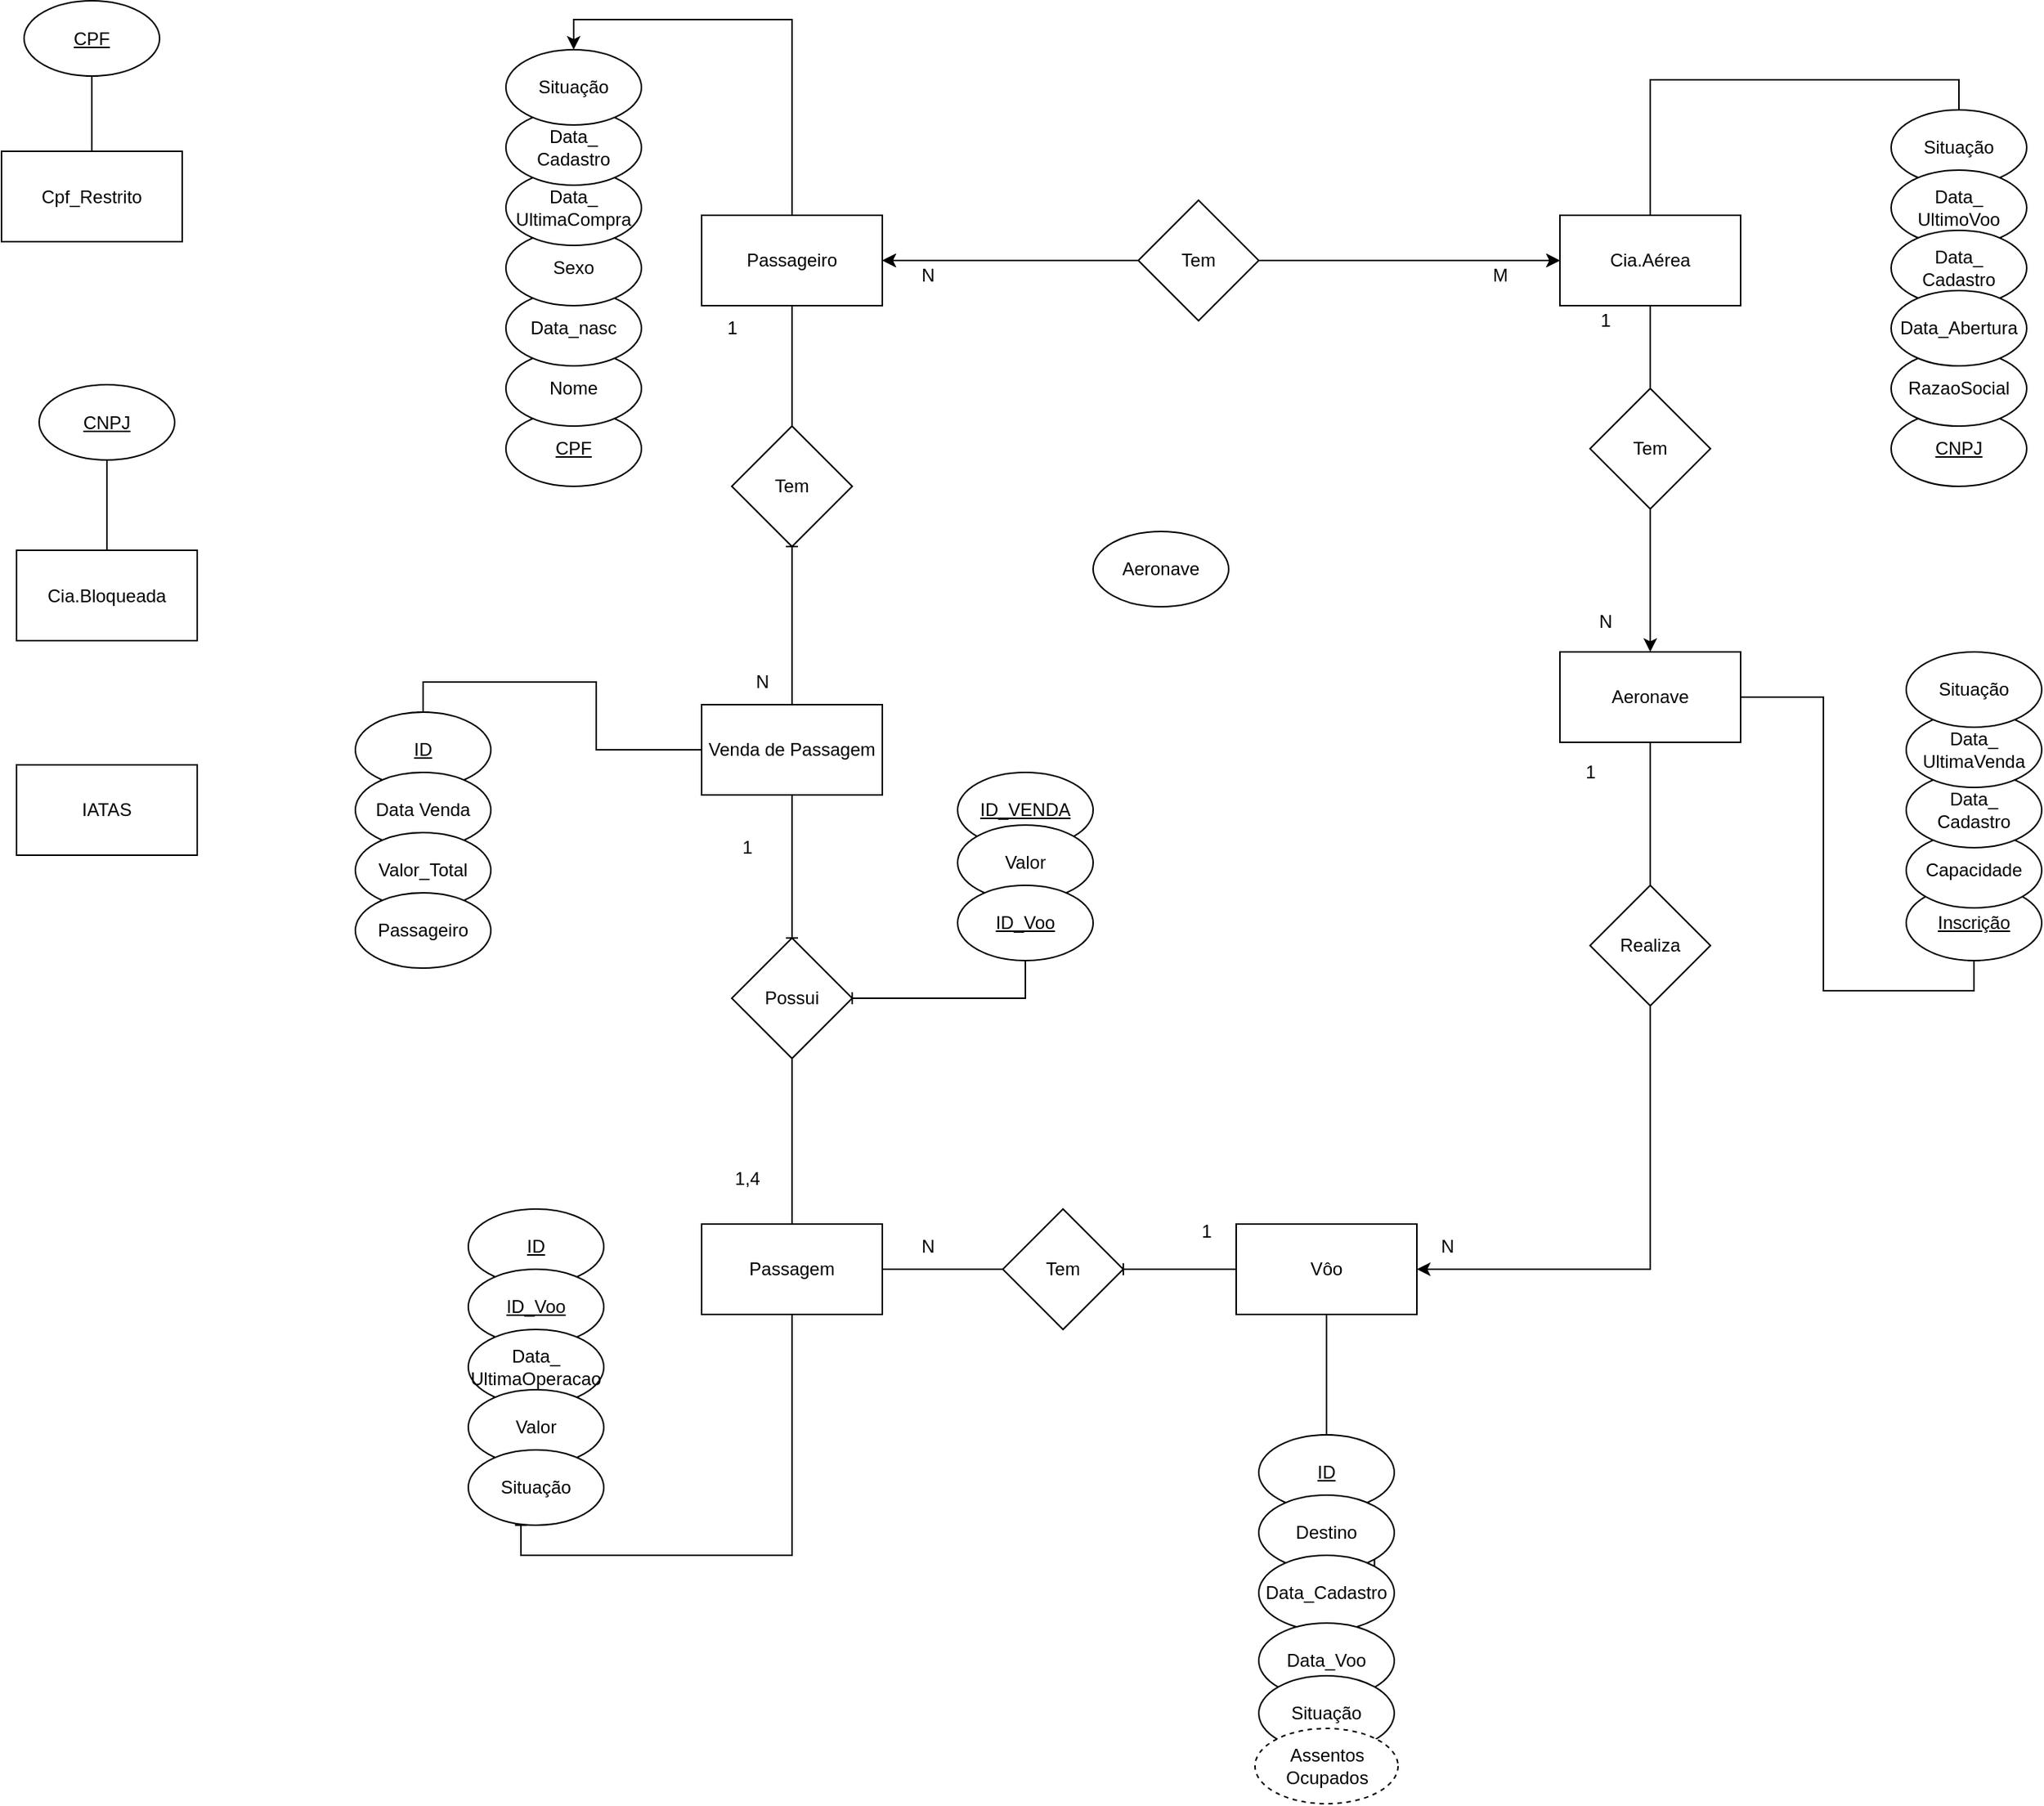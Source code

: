 <mxfile version="20.3.6" type="device"><diagram id="R2lEEEUBdFMjLlhIrx00" name="Page-1"><mxGraphModel dx="2007" dy="1689" grid="1" gridSize="10" guides="1" tooltips="1" connect="1" arrows="1" fold="1" page="1" pageScale="1" pageWidth="850" pageHeight="1100" math="0" shadow="0" extFonts="Permanent Marker^https://fonts.googleapis.com/css?family=Permanent+Marker"><root><mxCell id="0"/><mxCell id="1" parent="0"/><mxCell id="EoNdyPsXs5JRPrB6syVp-44" value="&lt;u&gt;ID&lt;/u&gt;" style="ellipse;whiteSpace=wrap;html=1;" vertex="1" parent="1"><mxGeometry x="-320" y="360" width="90" height="50" as="geometry"/></mxCell><mxCell id="EoNdyPsXs5JRPrB6syVp-45" value="Data Venda" style="ellipse;whiteSpace=wrap;html=1;" vertex="1" parent="1"><mxGeometry x="-320" y="400" width="90" height="50" as="geometry"/></mxCell><mxCell id="EoNdyPsXs5JRPrB6syVp-47" value="Valor_Total" style="ellipse;whiteSpace=wrap;html=1;" vertex="1" parent="1"><mxGeometry x="-320" y="440" width="90" height="50" as="geometry"/></mxCell><mxCell id="EoNdyPsXs5JRPrB6syVp-46" value="Passageiro" style="ellipse;whiteSpace=wrap;html=1;" vertex="1" parent="1"><mxGeometry x="-320" y="480" width="90" height="50" as="geometry"/></mxCell><mxCell id="EoNdyPsXs5JRPrB6syVp-51" style="edgeStyle=orthogonalEdgeStyle;rounded=0;orthogonalLoop=1;jettySize=auto;html=1;exitX=0.5;exitY=0;exitDx=0;exitDy=0;entryX=0.5;entryY=0;entryDx=0;entryDy=0;endArrow=baseDash;endFill=0;" edge="1" parent="1" source="EoNdyPsXs5JRPrB6syVp-19" target="EoNdyPsXs5JRPrB6syVp-2"><mxGeometry relative="1" as="geometry"/></mxCell><mxCell id="EoNdyPsXs5JRPrB6syVp-19" value="Situação" style="ellipse;whiteSpace=wrap;html=1;" vertex="1" parent="1"><mxGeometry x="700" y="-40" width="90" height="50" as="geometry"/></mxCell><mxCell id="EoNdyPsXs5JRPrB6syVp-17" value="Data_&lt;br&gt;UltimoVoo" style="ellipse;whiteSpace=wrap;html=1;" vertex="1" parent="1"><mxGeometry x="700" width="90" height="50" as="geometry"/></mxCell><mxCell id="EoNdyPsXs5JRPrB6syVp-18" value="Data_&lt;br&gt;Cadastro" style="ellipse;whiteSpace=wrap;html=1;" vertex="1" parent="1"><mxGeometry x="700" y="40" width="90" height="50" as="geometry"/></mxCell><mxCell id="EoNdyPsXs5JRPrB6syVp-54" style="edgeStyle=orthogonalEdgeStyle;rounded=0;orthogonalLoop=1;jettySize=auto;html=1;exitX=1;exitY=0.5;exitDx=0;exitDy=0;entryX=0.5;entryY=1;entryDx=0;entryDy=0;endArrow=baseDash;endFill=0;" edge="1" parent="1" source="EoNdyPsXs5JRPrB6syVp-1" target="EoNdyPsXs5JRPrB6syVp-21"><mxGeometry relative="1" as="geometry"/></mxCell><mxCell id="EoNdyPsXs5JRPrB6syVp-55" style="edgeStyle=orthogonalEdgeStyle;rounded=0;orthogonalLoop=1;jettySize=auto;html=1;exitX=0.5;exitY=1;exitDx=0;exitDy=0;entryX=1;entryY=0.5;entryDx=0;entryDy=0;startArrow=none;" edge="1" parent="1" source="EoNdyPsXs5JRPrB6syVp-77" target="EoNdyPsXs5JRPrB6syVp-30"><mxGeometry relative="1" as="geometry"/></mxCell><mxCell id="EoNdyPsXs5JRPrB6syVp-1" value="Aeronave" style="rounded=0;whiteSpace=wrap;html=1;" vertex="1" parent="1"><mxGeometry x="480" y="320" width="120" height="60" as="geometry"/></mxCell><mxCell id="EoNdyPsXs5JRPrB6syVp-53" style="edgeStyle=orthogonalEdgeStyle;rounded=0;orthogonalLoop=1;jettySize=auto;html=1;exitX=0.5;exitY=1;exitDx=0;exitDy=0;" edge="1" parent="1" source="EoNdyPsXs5JRPrB6syVp-2" target="EoNdyPsXs5JRPrB6syVp-1"><mxGeometry relative="1" as="geometry"/></mxCell><mxCell id="EoNdyPsXs5JRPrB6syVp-2" value="Cia.Aérea" style="rounded=0;whiteSpace=wrap;html=1;" vertex="1" parent="1"><mxGeometry x="480" y="30" width="120" height="60" as="geometry"/></mxCell><mxCell id="EoNdyPsXs5JRPrB6syVp-52" style="edgeStyle=orthogonalEdgeStyle;rounded=0;orthogonalLoop=1;jettySize=auto;html=1;exitX=0.5;exitY=0;exitDx=0;exitDy=0;entryX=0.5;entryY=0;entryDx=0;entryDy=0;" edge="1" parent="1" source="EoNdyPsXs5JRPrB6syVp-4" target="EoNdyPsXs5JRPrB6syVp-11"><mxGeometry relative="1" as="geometry"/></mxCell><mxCell id="EoNdyPsXs5JRPrB6syVp-4" value="Passageiro" style="rounded=0;whiteSpace=wrap;html=1;" vertex="1" parent="1"><mxGeometry x="-90" y="30" width="120" height="60" as="geometry"/></mxCell><mxCell id="EoNdyPsXs5JRPrB6syVp-8" value="&lt;u&gt;CPF&lt;/u&gt;" style="ellipse;whiteSpace=wrap;html=1;" vertex="1" parent="1"><mxGeometry x="-220" y="160" width="90" height="50" as="geometry"/></mxCell><mxCell id="EoNdyPsXs5JRPrB6syVp-9" value="Nome" style="ellipse;whiteSpace=wrap;html=1;" vertex="1" parent="1"><mxGeometry x="-220" y="120" width="90" height="50" as="geometry"/></mxCell><mxCell id="EoNdyPsXs5JRPrB6syVp-7" value="Data_nasc" style="ellipse;whiteSpace=wrap;html=1;" vertex="1" parent="1"><mxGeometry x="-220" y="80" width="90" height="50" as="geometry"/></mxCell><mxCell id="EoNdyPsXs5JRPrB6syVp-6" value="Sexo" style="ellipse;whiteSpace=wrap;html=1;" vertex="1" parent="1"><mxGeometry x="-220" y="40" width="90" height="50" as="geometry"/></mxCell><mxCell id="EoNdyPsXs5JRPrB6syVp-5" value="Data_&lt;br&gt;UltimaCompra" style="ellipse;whiteSpace=wrap;html=1;" vertex="1" parent="1"><mxGeometry x="-220" width="90" height="50" as="geometry"/></mxCell><mxCell id="EoNdyPsXs5JRPrB6syVp-10" value="Data_&lt;br&gt;Cadastro" style="ellipse;whiteSpace=wrap;html=1;" vertex="1" parent="1"><mxGeometry x="-220" y="-40" width="90" height="50" as="geometry"/></mxCell><mxCell id="EoNdyPsXs5JRPrB6syVp-11" value="Situação" style="ellipse;whiteSpace=wrap;html=1;" vertex="1" parent="1"><mxGeometry x="-220" y="-80" width="90" height="50" as="geometry"/></mxCell><mxCell id="EoNdyPsXs5JRPrB6syVp-14" value="&lt;u&gt;CNPJ&lt;/u&gt;" style="ellipse;whiteSpace=wrap;html=1;" vertex="1" parent="1"><mxGeometry x="700" y="160" width="90" height="50" as="geometry"/></mxCell><mxCell id="EoNdyPsXs5JRPrB6syVp-15" value="RazaoSocial" style="ellipse;whiteSpace=wrap;html=1;" vertex="1" parent="1"><mxGeometry x="700" y="120" width="90" height="50" as="geometry"/></mxCell><mxCell id="EoNdyPsXs5JRPrB6syVp-16" value="Data_Abertura" style="ellipse;whiteSpace=wrap;html=1;" vertex="1" parent="1"><mxGeometry x="700" y="80" width="90" height="50" as="geometry"/></mxCell><mxCell id="EoNdyPsXs5JRPrB6syVp-21" value="&lt;u&gt;Inscrição&lt;/u&gt;" style="ellipse;whiteSpace=wrap;html=1;" vertex="1" parent="1"><mxGeometry x="710" y="475" width="90" height="50" as="geometry"/></mxCell><mxCell id="EoNdyPsXs5JRPrB6syVp-22" value="Capacidade" style="ellipse;whiteSpace=wrap;html=1;" vertex="1" parent="1"><mxGeometry x="710" y="440" width="90" height="50" as="geometry"/></mxCell><mxCell id="EoNdyPsXs5JRPrB6syVp-25" value="Data_&lt;br&gt;Cadastro" style="ellipse;whiteSpace=wrap;html=1;" vertex="1" parent="1"><mxGeometry x="710" y="400" width="90" height="50" as="geometry"/></mxCell><mxCell id="EoNdyPsXs5JRPrB6syVp-24" value="Data_&lt;br&gt;UltimaVenda" style="ellipse;whiteSpace=wrap;html=1;" vertex="1" parent="1"><mxGeometry x="710" y="360" width="90" height="50" as="geometry"/></mxCell><mxCell id="EoNdyPsXs5JRPrB6syVp-26" value="Situação" style="ellipse;whiteSpace=wrap;html=1;" vertex="1" parent="1"><mxGeometry x="710" y="320" width="90" height="50" as="geometry"/></mxCell><mxCell id="EoNdyPsXs5JRPrB6syVp-118" style="edgeStyle=orthogonalEdgeStyle;rounded=0;orthogonalLoop=1;jettySize=auto;html=1;exitX=0.5;exitY=0;exitDx=0;exitDy=0;entryX=0.5;entryY=1;entryDx=0;entryDy=0;endArrow=baseDash;endFill=0;" edge="1" parent="1" source="EoNdyPsXs5JRPrB6syVp-28" target="EoNdyPsXs5JRPrB6syVp-29"><mxGeometry relative="1" as="geometry"/></mxCell><mxCell id="EoNdyPsXs5JRPrB6syVp-28" value="Cia.Bloqueada" style="rounded=0;whiteSpace=wrap;html=1;" vertex="1" parent="1"><mxGeometry x="-545" y="252.5" width="120" height="60" as="geometry"/></mxCell><mxCell id="EoNdyPsXs5JRPrB6syVp-29" value="&lt;u&gt;CNPJ&lt;/u&gt;" style="ellipse;whiteSpace=wrap;html=1;" vertex="1" parent="1"><mxGeometry x="-530" y="142.5" width="90" height="50" as="geometry"/></mxCell><mxCell id="EoNdyPsXs5JRPrB6syVp-57" style="edgeStyle=orthogonalEdgeStyle;rounded=0;orthogonalLoop=1;jettySize=auto;html=1;exitX=0.5;exitY=1;exitDx=0;exitDy=0;endArrow=baseDash;endFill=0;" edge="1" parent="1" source="EoNdyPsXs5JRPrB6syVp-30" target="EoNdyPsXs5JRPrB6syVp-31"><mxGeometry relative="1" as="geometry"/></mxCell><mxCell id="EoNdyPsXs5JRPrB6syVp-105" style="edgeStyle=orthogonalEdgeStyle;rounded=0;orthogonalLoop=1;jettySize=auto;html=1;exitX=0;exitY=0.5;exitDx=0;exitDy=0;entryX=1;entryY=0.5;entryDx=0;entryDy=0;endArrow=baseDash;endFill=0;" edge="1" parent="1" source="EoNdyPsXs5JRPrB6syVp-30" target="EoNdyPsXs5JRPrB6syVp-67"><mxGeometry relative="1" as="geometry"/></mxCell><mxCell id="EoNdyPsXs5JRPrB6syVp-30" value="Vôo" style="rounded=0;whiteSpace=wrap;html=1;" vertex="1" parent="1"><mxGeometry x="265" y="700" width="120" height="60" as="geometry"/></mxCell><mxCell id="EoNdyPsXs5JRPrB6syVp-31" value="&lt;u&gt;ID&lt;/u&gt;" style="ellipse;whiteSpace=wrap;html=1;" vertex="1" parent="1"><mxGeometry x="280" y="840" width="90" height="50" as="geometry"/></mxCell><mxCell id="EoNdyPsXs5JRPrB6syVp-56" style="edgeStyle=orthogonalEdgeStyle;rounded=0;orthogonalLoop=1;jettySize=auto;html=1;exitX=1;exitY=1;exitDx=0;exitDy=0;" edge="1" parent="1" source="EoNdyPsXs5JRPrB6syVp-32" target="EoNdyPsXs5JRPrB6syVp-35"><mxGeometry relative="1" as="geometry"/></mxCell><mxCell id="EoNdyPsXs5JRPrB6syVp-32" value="Destino" style="ellipse;whiteSpace=wrap;html=1;" vertex="1" parent="1"><mxGeometry x="280" y="880" width="90" height="50" as="geometry"/></mxCell><mxCell id="EoNdyPsXs5JRPrB6syVp-33" value="Aeronave" style="ellipse;whiteSpace=wrap;html=1;" vertex="1" parent="1"><mxGeometry x="170" y="240" width="90" height="50" as="geometry"/></mxCell><mxCell id="EoNdyPsXs5JRPrB6syVp-35" value="Data_Cadastro" style="ellipse;whiteSpace=wrap;html=1;" vertex="1" parent="1"><mxGeometry x="280" y="920" width="90" height="50" as="geometry"/></mxCell><mxCell id="EoNdyPsXs5JRPrB6syVp-69" style="edgeStyle=orthogonalEdgeStyle;rounded=0;orthogonalLoop=1;jettySize=auto;html=1;exitX=0.5;exitY=1;exitDx=0;exitDy=0;entryX=0.5;entryY=1;entryDx=0;entryDy=0;endArrow=baseDash;endFill=0;" edge="1" parent="1" source="EoNdyPsXs5JRPrB6syVp-37"><mxGeometry relative="1" as="geometry"><mxPoint x="-210" y="900" as="targetPoint"/><Array as="points"><mxPoint x="-30" y="920"/><mxPoint x="-210" y="920"/></Array></mxGeometry></mxCell><mxCell id="EoNdyPsXs5JRPrB6syVp-37" value="Passagem" style="rounded=0;whiteSpace=wrap;html=1;" vertex="1" parent="1"><mxGeometry x="-90" y="700" width="120" height="60" as="geometry"/></mxCell><mxCell id="EoNdyPsXs5JRPrB6syVp-38" value="&lt;u&gt;ID&lt;/u&gt;" style="ellipse;whiteSpace=wrap;html=1;" vertex="1" parent="1"><mxGeometry x="-245" y="690" width="90" height="50" as="geometry"/></mxCell><mxCell id="EoNdyPsXs5JRPrB6syVp-39" value="&lt;u&gt;ID_Voo&lt;/u&gt;" style="ellipse;whiteSpace=wrap;html=1;" vertex="1" parent="1"><mxGeometry x="-245" y="730" width="90" height="50" as="geometry"/></mxCell><mxCell id="EoNdyPsXs5JRPrB6syVp-40" value="Data_&lt;br&gt;UltimaOperacao" style="ellipse;whiteSpace=wrap;html=1;" vertex="1" parent="1"><mxGeometry x="-245" y="770" width="90" height="50" as="geometry"/></mxCell><mxCell id="EoNdyPsXs5JRPrB6syVp-41" value="Valor" style="ellipse;whiteSpace=wrap;html=1;" vertex="1" parent="1"><mxGeometry x="-245" y="810" width="90" height="50" as="geometry"/></mxCell><mxCell id="EoNdyPsXs5JRPrB6syVp-42" value="Situação" style="ellipse;whiteSpace=wrap;html=1;" vertex="1" parent="1"><mxGeometry x="-245" y="850" width="90" height="50" as="geometry"/></mxCell><mxCell id="EoNdyPsXs5JRPrB6syVp-64" style="edgeStyle=orthogonalEdgeStyle;rounded=0;orthogonalLoop=1;jettySize=auto;html=1;exitX=0.5;exitY=1;exitDx=0;exitDy=0;entryX=0.5;entryY=0;entryDx=0;entryDy=0;endArrow=baseDash;endFill=0;" edge="1" parent="1" source="EoNdyPsXs5JRPrB6syVp-43" target="EoNdyPsXs5JRPrB6syVp-63"><mxGeometry relative="1" as="geometry"/></mxCell><mxCell id="EoNdyPsXs5JRPrB6syVp-106" style="edgeStyle=orthogonalEdgeStyle;rounded=0;orthogonalLoop=1;jettySize=auto;html=1;exitX=0.5;exitY=0;exitDx=0;exitDy=0;entryX=0.5;entryY=1;entryDx=0;entryDy=0;endArrow=baseDash;endFill=0;" edge="1" parent="1" source="EoNdyPsXs5JRPrB6syVp-43" target="EoNdyPsXs5JRPrB6syVp-59"><mxGeometry relative="1" as="geometry"/></mxCell><mxCell id="EoNdyPsXs5JRPrB6syVp-110" style="edgeStyle=orthogonalEdgeStyle;rounded=0;orthogonalLoop=1;jettySize=auto;html=1;exitX=0;exitY=0.5;exitDx=0;exitDy=0;entryX=0.5;entryY=0;entryDx=0;entryDy=0;endArrow=baseDash;endFill=0;" edge="1" parent="1" source="EoNdyPsXs5JRPrB6syVp-43" target="EoNdyPsXs5JRPrB6syVp-44"><mxGeometry relative="1" as="geometry"/></mxCell><mxCell id="EoNdyPsXs5JRPrB6syVp-43" value="Venda de Passagem" style="rounded=0;whiteSpace=wrap;html=1;" vertex="1" parent="1"><mxGeometry x="-90" y="355" width="120" height="60" as="geometry"/></mxCell><mxCell id="EoNdyPsXs5JRPrB6syVp-49" style="edgeStyle=orthogonalEdgeStyle;rounded=0;orthogonalLoop=1;jettySize=auto;html=1;exitX=1;exitY=0.5;exitDx=0;exitDy=0;entryX=0;entryY=0.5;entryDx=0;entryDy=0;" edge="1" parent="1" source="EoNdyPsXs5JRPrB6syVp-48" target="EoNdyPsXs5JRPrB6syVp-2"><mxGeometry relative="1" as="geometry"/></mxCell><mxCell id="EoNdyPsXs5JRPrB6syVp-50" style="edgeStyle=orthogonalEdgeStyle;rounded=0;orthogonalLoop=1;jettySize=auto;html=1;exitX=0;exitY=0.5;exitDx=0;exitDy=0;entryX=1;entryY=0.5;entryDx=0;entryDy=0;" edge="1" parent="1" source="EoNdyPsXs5JRPrB6syVp-48" target="EoNdyPsXs5JRPrB6syVp-4"><mxGeometry relative="1" as="geometry"/></mxCell><mxCell id="EoNdyPsXs5JRPrB6syVp-48" value="Tem" style="rhombus;whiteSpace=wrap;html=1;" vertex="1" parent="1"><mxGeometry x="200" y="20" width="80" height="80" as="geometry"/></mxCell><mxCell id="EoNdyPsXs5JRPrB6syVp-34" value="Data_Voo" style="ellipse;whiteSpace=wrap;html=1;" vertex="1" parent="1"><mxGeometry x="280" y="965" width="90" height="50" as="geometry"/></mxCell><mxCell id="EoNdyPsXs5JRPrB6syVp-36" value="Situação" style="ellipse;whiteSpace=wrap;html=1;" vertex="1" parent="1"><mxGeometry x="280" y="1000" width="90" height="50" as="geometry"/></mxCell><mxCell id="EoNdyPsXs5JRPrB6syVp-60" style="edgeStyle=orthogonalEdgeStyle;rounded=0;orthogonalLoop=1;jettySize=auto;html=1;exitX=0.5;exitY=0;exitDx=0;exitDy=0;entryX=0.5;entryY=1;entryDx=0;entryDy=0;endArrow=baseDash;endFill=0;" edge="1" parent="1" source="EoNdyPsXs5JRPrB6syVp-59" target="EoNdyPsXs5JRPrB6syVp-4"><mxGeometry relative="1" as="geometry"/></mxCell><mxCell id="EoNdyPsXs5JRPrB6syVp-59" value="Tem" style="rhombus;whiteSpace=wrap;html=1;" vertex="1" parent="1"><mxGeometry x="-70" y="170" width="80" height="80" as="geometry"/></mxCell><mxCell id="EoNdyPsXs5JRPrB6syVp-65" style="edgeStyle=orthogonalEdgeStyle;rounded=0;orthogonalLoop=1;jettySize=auto;html=1;exitX=0.5;exitY=1;exitDx=0;exitDy=0;entryX=0.5;entryY=0;entryDx=0;entryDy=0;endArrow=baseDash;endFill=0;" edge="1" parent="1" source="EoNdyPsXs5JRPrB6syVp-63" target="EoNdyPsXs5JRPrB6syVp-37"><mxGeometry relative="1" as="geometry"/></mxCell><mxCell id="EoNdyPsXs5JRPrB6syVp-63" value="Possui" style="rhombus;whiteSpace=wrap;html=1;" vertex="1" parent="1"><mxGeometry x="-70" y="510" width="80" height="80" as="geometry"/></mxCell><mxCell id="EoNdyPsXs5JRPrB6syVp-67" value="Tem" style="rhombus;whiteSpace=wrap;html=1;" vertex="1" parent="1"><mxGeometry x="110" y="690" width="80" height="80" as="geometry"/></mxCell><mxCell id="EoNdyPsXs5JRPrB6syVp-68" value="" style="edgeStyle=orthogonalEdgeStyle;rounded=0;orthogonalLoop=1;jettySize=auto;html=1;exitX=1;exitY=0.5;exitDx=0;exitDy=0;entryX=0;entryY=0.5;entryDx=0;entryDy=0;endArrow=none;endFill=0;" edge="1" parent="1" source="EoNdyPsXs5JRPrB6syVp-37" target="EoNdyPsXs5JRPrB6syVp-67"><mxGeometry relative="1" as="geometry"><mxPoint x="-35" y="730" as="sourcePoint"/><mxPoint x="120" y="510" as="targetPoint"/></mxGeometry></mxCell><mxCell id="EoNdyPsXs5JRPrB6syVp-70" value="1" style="text;html=1;align=center;verticalAlign=middle;resizable=0;points=[];autosize=1;strokeColor=none;fillColor=none;" vertex="1" parent="1"><mxGeometry x="-85" y="90" width="30" height="30" as="geometry"/></mxCell><mxCell id="EoNdyPsXs5JRPrB6syVp-71" value="N" style="text;html=1;align=center;verticalAlign=middle;resizable=0;points=[];autosize=1;strokeColor=none;fillColor=none;" vertex="1" parent="1"><mxGeometry x="-65" y="325" width="30" height="30" as="geometry"/></mxCell><mxCell id="EoNdyPsXs5JRPrB6syVp-72" value="N" style="text;html=1;align=center;verticalAlign=middle;resizable=0;points=[];autosize=1;strokeColor=none;fillColor=none;" vertex="1" parent="1"><mxGeometry x="45" y="55" width="30" height="30" as="geometry"/></mxCell><mxCell id="EoNdyPsXs5JRPrB6syVp-73" value="M" style="text;html=1;align=center;verticalAlign=middle;resizable=0;points=[];autosize=1;strokeColor=none;fillColor=none;" vertex="1" parent="1"><mxGeometry x="425" y="55" width="30" height="30" as="geometry"/></mxCell><mxCell id="EoNdyPsXs5JRPrB6syVp-74" value="Tem" style="rhombus;whiteSpace=wrap;html=1;" vertex="1" parent="1"><mxGeometry x="500" y="145" width="80" height="80" as="geometry"/></mxCell><mxCell id="EoNdyPsXs5JRPrB6syVp-75" value="1" style="text;html=1;align=center;verticalAlign=middle;resizable=0;points=[];autosize=1;strokeColor=none;fillColor=none;" vertex="1" parent="1"><mxGeometry x="495" y="85" width="30" height="30" as="geometry"/></mxCell><mxCell id="EoNdyPsXs5JRPrB6syVp-76" value="N" style="text;html=1;align=center;verticalAlign=middle;resizable=0;points=[];autosize=1;strokeColor=none;fillColor=none;" vertex="1" parent="1"><mxGeometry x="495" y="285" width="30" height="30" as="geometry"/></mxCell><mxCell id="EoNdyPsXs5JRPrB6syVp-79" style="edgeStyle=orthogonalEdgeStyle;rounded=0;orthogonalLoop=1;jettySize=auto;html=1;exitX=0.5;exitY=0;exitDx=0;exitDy=0;entryX=0.5;entryY=1;entryDx=0;entryDy=0;endArrow=baseDash;endFill=0;" edge="1" parent="1" source="EoNdyPsXs5JRPrB6syVp-77" target="EoNdyPsXs5JRPrB6syVp-1"><mxGeometry relative="1" as="geometry"/></mxCell><mxCell id="EoNdyPsXs5JRPrB6syVp-77" value="Realiza" style="rhombus;whiteSpace=wrap;html=1;" vertex="1" parent="1"><mxGeometry x="500" y="475" width="80" height="80" as="geometry"/></mxCell><mxCell id="EoNdyPsXs5JRPrB6syVp-82" value="1" style="text;html=1;align=center;verticalAlign=middle;resizable=0;points=[];autosize=1;strokeColor=none;fillColor=none;" vertex="1" parent="1"><mxGeometry x="485" y="385" width="30" height="30" as="geometry"/></mxCell><mxCell id="EoNdyPsXs5JRPrB6syVp-83" value="N" style="text;html=1;align=center;verticalAlign=middle;resizable=0;points=[];autosize=1;strokeColor=none;fillColor=none;" vertex="1" parent="1"><mxGeometry x="390" y="700" width="30" height="30" as="geometry"/></mxCell><mxCell id="EoNdyPsXs5JRPrB6syVp-84" value="1" style="text;html=1;align=center;verticalAlign=middle;resizable=0;points=[];autosize=1;strokeColor=none;fillColor=none;" vertex="1" parent="1"><mxGeometry x="230" y="690" width="30" height="30" as="geometry"/></mxCell><mxCell id="EoNdyPsXs5JRPrB6syVp-85" value="N" style="text;html=1;align=center;verticalAlign=middle;resizable=0;points=[];autosize=1;strokeColor=none;fillColor=none;" vertex="1" parent="1"><mxGeometry x="45" y="700" width="30" height="30" as="geometry"/></mxCell><mxCell id="EoNdyPsXs5JRPrB6syVp-88" style="edgeStyle=orthogonalEdgeStyle;rounded=0;orthogonalLoop=1;jettySize=auto;html=1;exitX=1;exitY=0.5;exitDx=0;exitDy=0;entryX=0;entryY=0.5;entryDx=0;entryDy=0;" edge="1" parent="1"><mxGeometry relative="1" as="geometry"><mxPoint x="280" y="60" as="sourcePoint"/><mxPoint x="480" y="60" as="targetPoint"/></mxGeometry></mxCell><mxCell id="EoNdyPsXs5JRPrB6syVp-89" style="edgeStyle=orthogonalEdgeStyle;rounded=0;orthogonalLoop=1;jettySize=auto;html=1;exitX=0;exitY=0.5;exitDx=0;exitDy=0;entryX=1;entryY=0.5;entryDx=0;entryDy=0;" edge="1" parent="1"><mxGeometry relative="1" as="geometry"><mxPoint x="200" y="60" as="sourcePoint"/><mxPoint x="30" y="60" as="targetPoint"/></mxGeometry></mxCell><mxCell id="EoNdyPsXs5JRPrB6syVp-104" value="Assentos&lt;br&gt;Ocupados" style="ellipse;whiteSpace=wrap;html=1;align=center;dashed=1;" vertex="1" parent="1"><mxGeometry x="277.5" y="1035" width="95" height="50" as="geometry"/></mxCell><mxCell id="EoNdyPsXs5JRPrB6syVp-108" value="1" style="text;html=1;align=center;verticalAlign=middle;resizable=0;points=[];autosize=1;strokeColor=none;fillColor=none;" vertex="1" parent="1"><mxGeometry x="-75" y="435" width="30" height="30" as="geometry"/></mxCell><mxCell id="EoNdyPsXs5JRPrB6syVp-109" value="1,4" style="text;html=1;align=center;verticalAlign=middle;resizable=0;points=[];autosize=1;strokeColor=none;fillColor=none;" vertex="1" parent="1"><mxGeometry x="-80" y="655" width="40" height="30" as="geometry"/></mxCell><mxCell id="EoNdyPsXs5JRPrB6syVp-111" value="&lt;u&gt;ID_VENDA&lt;/u&gt;" style="ellipse;whiteSpace=wrap;html=1;" vertex="1" parent="1"><mxGeometry x="80" y="400" width="90" height="50" as="geometry"/></mxCell><mxCell id="EoNdyPsXs5JRPrB6syVp-112" value="Valor" style="ellipse;whiteSpace=wrap;html=1;" vertex="1" parent="1"><mxGeometry x="80" y="435" width="90" height="50" as="geometry"/></mxCell><mxCell id="EoNdyPsXs5JRPrB6syVp-114" style="edgeStyle=orthogonalEdgeStyle;rounded=0;orthogonalLoop=1;jettySize=auto;html=1;exitX=0.5;exitY=1;exitDx=0;exitDy=0;entryX=1;entryY=0.5;entryDx=0;entryDy=0;endArrow=baseDash;endFill=0;" edge="1" parent="1" source="EoNdyPsXs5JRPrB6syVp-113" target="EoNdyPsXs5JRPrB6syVp-63"><mxGeometry relative="1" as="geometry"/></mxCell><mxCell id="EoNdyPsXs5JRPrB6syVp-113" value="&lt;u&gt;ID_Voo&lt;/u&gt;" style="ellipse;whiteSpace=wrap;html=1;" vertex="1" parent="1"><mxGeometry x="80" y="475" width="90" height="50" as="geometry"/></mxCell><mxCell id="EoNdyPsXs5JRPrB6syVp-117" style="edgeStyle=orthogonalEdgeStyle;rounded=0;orthogonalLoop=1;jettySize=auto;html=1;exitX=0.5;exitY=0;exitDx=0;exitDy=0;entryX=0.5;entryY=1;entryDx=0;entryDy=0;endArrow=baseDash;endFill=0;" edge="1" parent="1" source="EoNdyPsXs5JRPrB6syVp-115" target="EoNdyPsXs5JRPrB6syVp-116"><mxGeometry relative="1" as="geometry"/></mxCell><mxCell id="EoNdyPsXs5JRPrB6syVp-115" value="Cpf_Restrito" style="rounded=0;whiteSpace=wrap;html=1;" vertex="1" parent="1"><mxGeometry x="-555" y="-12.5" width="120" height="60" as="geometry"/></mxCell><mxCell id="EoNdyPsXs5JRPrB6syVp-116" value="&lt;u&gt;CPF&lt;/u&gt;" style="ellipse;whiteSpace=wrap;html=1;" vertex="1" parent="1"><mxGeometry x="-540" y="-112.5" width="90" height="50" as="geometry"/></mxCell><mxCell id="EoNdyPsXs5JRPrB6syVp-119" value="IATAS" style="rounded=0;whiteSpace=wrap;html=1;" vertex="1" parent="1"><mxGeometry x="-545" y="395" width="120" height="60" as="geometry"/></mxCell></root></mxGraphModel></diagram></mxfile>